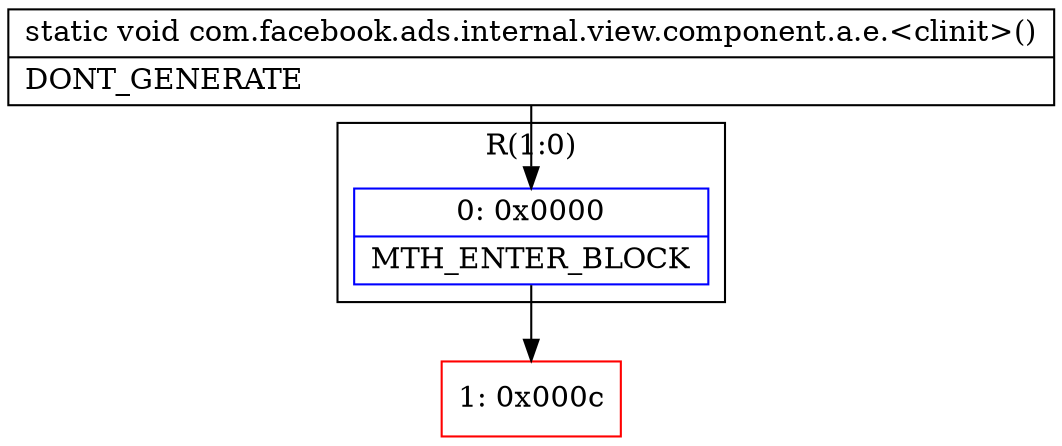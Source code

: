 digraph "CFG forcom.facebook.ads.internal.view.component.a.e.\<clinit\>()V" {
subgraph cluster_Region_738746103 {
label = "R(1:0)";
node [shape=record,color=blue];
Node_0 [shape=record,label="{0\:\ 0x0000|MTH_ENTER_BLOCK\l}"];
}
Node_1 [shape=record,color=red,label="{1\:\ 0x000c}"];
MethodNode[shape=record,label="{static void com.facebook.ads.internal.view.component.a.e.\<clinit\>()  | DONT_GENERATE\l}"];
MethodNode -> Node_0;
Node_0 -> Node_1;
}

